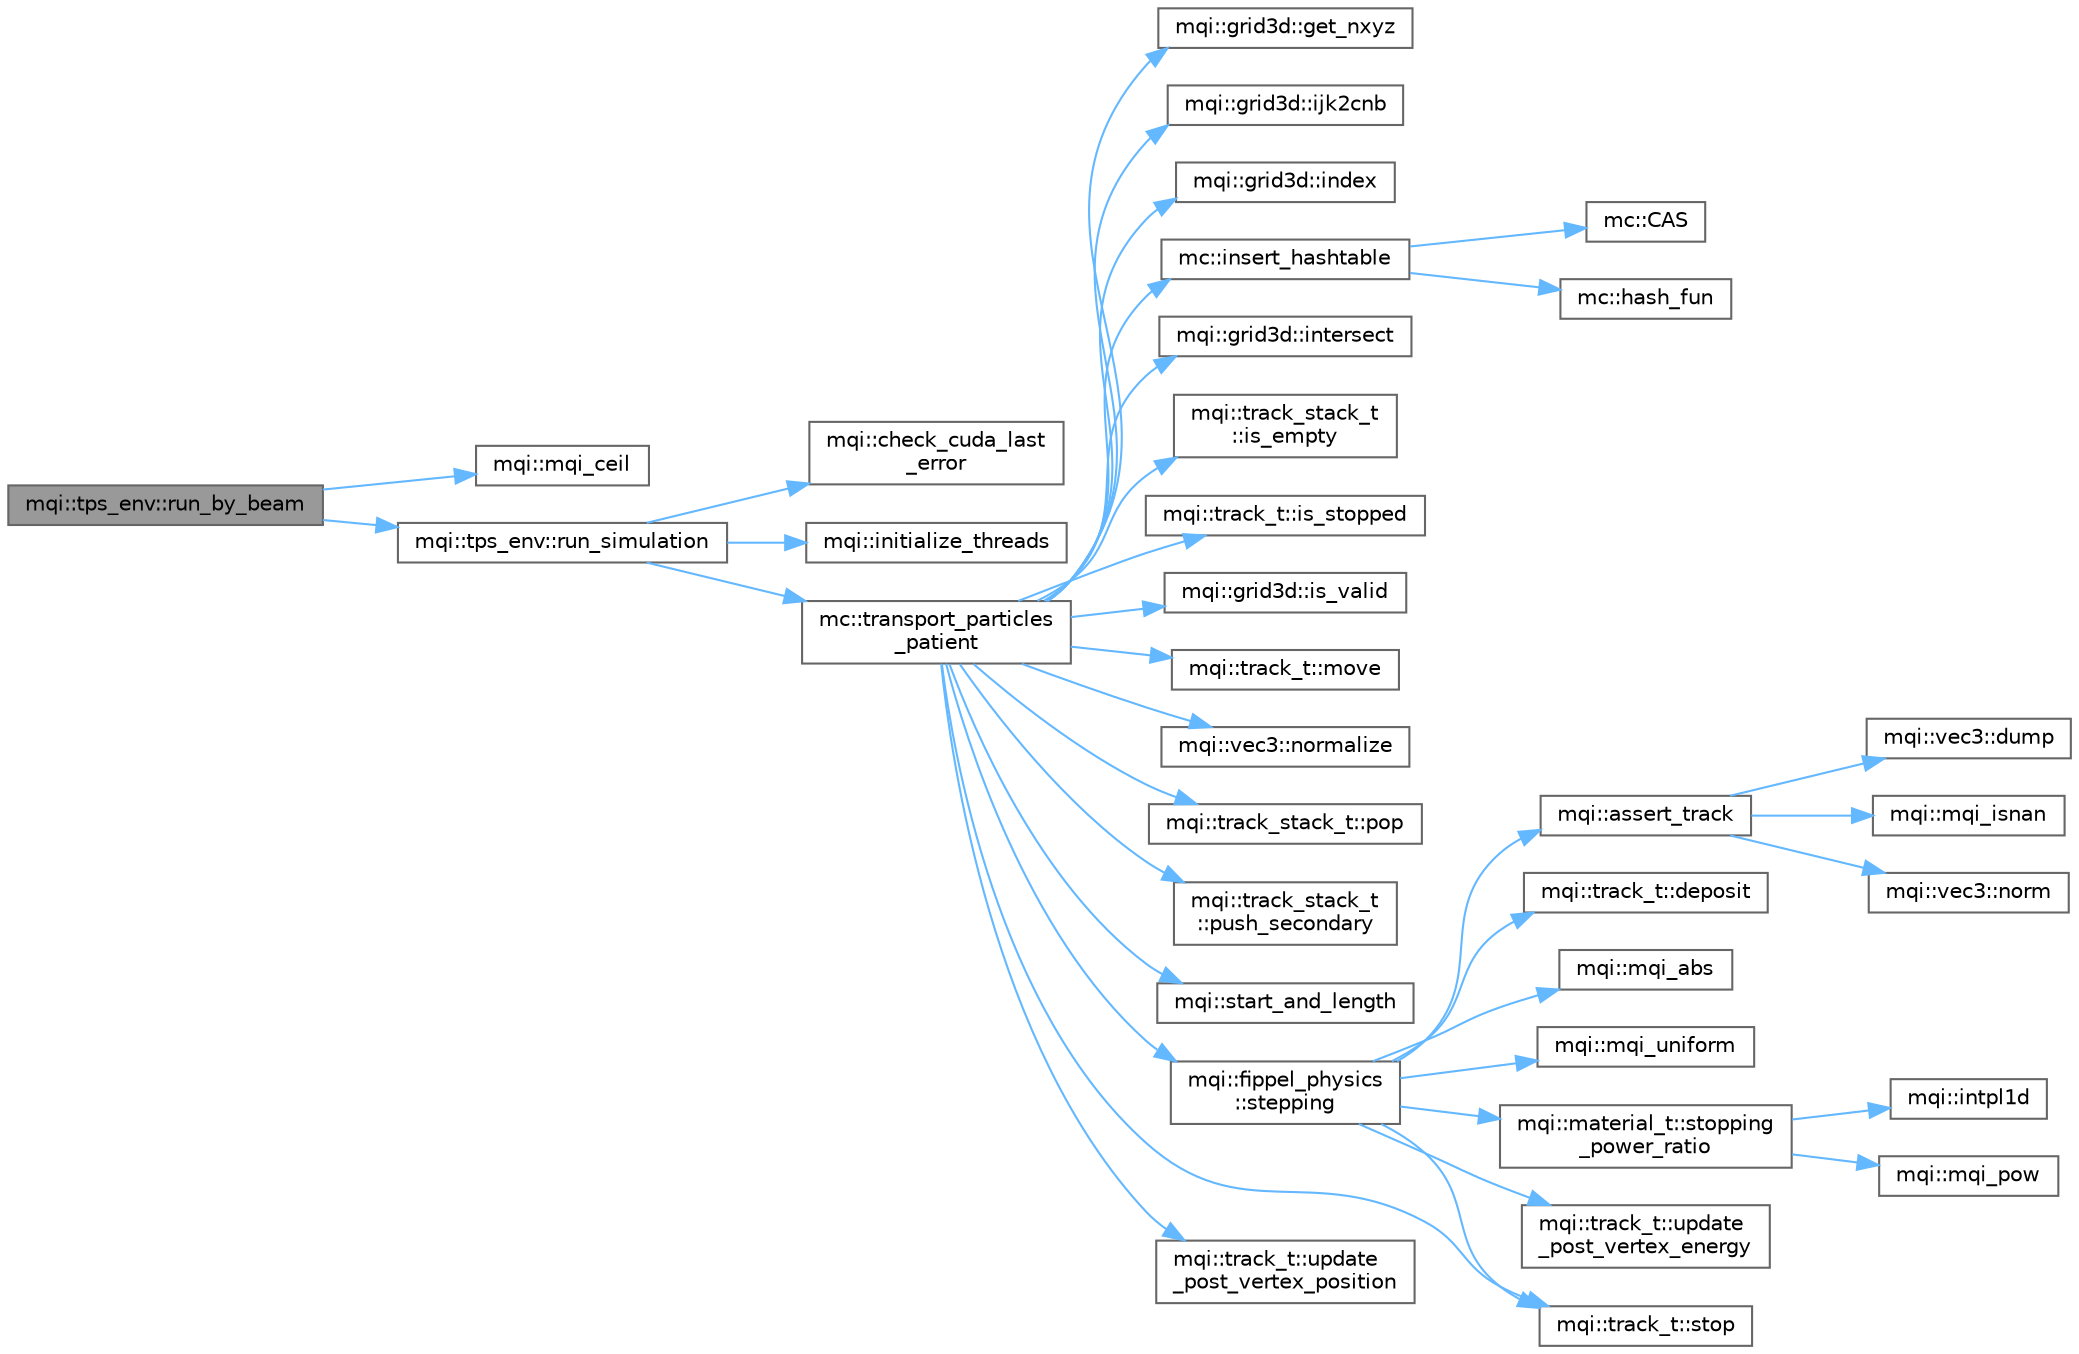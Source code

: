 digraph "mqi::tps_env::run_by_beam"
{
 // LATEX_PDF_SIZE
  bgcolor="transparent";
  edge [fontname=Helvetica,fontsize=10,labelfontname=Helvetica,labelfontsize=10];
  node [fontname=Helvetica,fontsize=10,shape=box,height=0.2,width=0.4];
  rankdir="LR";
  Node1 [id="Node000001",label="mqi::tps_env::run_by_beam",height=0.2,width=0.4,color="gray40", fillcolor="grey60", style="filled", fontcolor="black",tooltip="Runs the simulation on a per-beam basis."];
  Node1 -> Node2 [id="edge1_Node000001_Node000002",color="steelblue1",style="solid",tooltip=" "];
  Node2 [id="Node000002",label="mqi::mqi_ceil",height=0.2,width=0.4,color="grey40", fillcolor="white", style="filled",URL="$namespacemqi.html#aee3f02e2a711cdc6833a040492f7fc7d",tooltip="Calculates the ceiling of a number. Wrapper for ceil or ceilf."];
  Node1 -> Node3 [id="edge2_Node000001_Node000003",color="steelblue1",style="solid",tooltip=" "];
  Node3 [id="Node000003",label="mqi::tps_env::run_simulation",height=0.2,width=0.4,color="grey40", fillcolor="white", style="filled",URL="$classmqi_1_1tps__env.html#adcf39a30ee258747d918e5ba5b3c8ddb",tooltip="Runs a batch of the simulation."];
  Node3 -> Node4 [id="edge3_Node000003_Node000004",color="steelblue1",style="solid",tooltip=" "];
  Node4 [id="Node000004",label="mqi::check_cuda_last\l_error",height=0.2,width=0.4,color="grey40", fillcolor="white", style="filled",URL="$namespacemqi.html#a9fd7d7da4b085c3866d492ae78576597",tooltip="Checks for any asynchronous errors returned by the CUDA runtime."];
  Node3 -> Node5 [id="edge4_Node000003_Node000005",color="steelblue1",style="solid",tooltip=" "];
  Node5 [id="Node000005",label="mqi::initialize_threads",height=0.2,width=0.4,color="grey40", fillcolor="white", style="filled",URL="$namespacemqi.html#aaa7cca28b017d7716999a779df765956",tooltip="Initializes an array of thread-local data structures, primarily for seeding random number generators."];
  Node3 -> Node6 [id="edge5_Node000003_Node000006",color="steelblue1",style="solid",tooltip=" "];
  Node6 [id="Node000006",label="mc::transport_particles\l_patient",height=0.2,width=0.4,color="grey40", fillcolor="white", style="filled",URL="$namespacemc.html#ad4274be120fe0d5fd68795d74fc1770d",tooltip="CUDA kernel for transporting particles through a patient geometry."];
  Node6 -> Node7 [id="edge6_Node000006_Node000007",color="steelblue1",style="solid",tooltip=" "];
  Node7 [id="Node000007",label="mqi::grid3d::get_nxyz",height=0.2,width=0.4,color="grey40", fillcolor="white", style="filled",URL="$classmqi_1_1grid3d.html#ad2ce2ce3583b02a860b0ba883418c924",tooltip="Gets the dimensions of the grid (number of voxels)."];
  Node6 -> Node8 [id="edge7_Node000006_Node000008",color="steelblue1",style="solid",tooltip=" "];
  Node8 [id="Node000008",label="mqi::grid3d::ijk2cnb",height=0.2,width=0.4,color="grey40", fillcolor="white", style="filled",URL="$classmqi_1_1grid3d.html#a124ac978806168aacfa923fdd3c30815",tooltip="Converts a 3D index (i,j,k) to a 1D flattened index (\"copy number\")."];
  Node6 -> Node9 [id="edge8_Node000006_Node000009",color="steelblue1",style="solid",tooltip=" "];
  Node9 [id="Node000009",label="mqi::grid3d::index",height=0.2,width=0.4,color="grey40", fillcolor="white", style="filled",URL="$classmqi_1_1grid3d.html#a96b33890b3faf15de1aa20be853ee6c7",tooltip="Finds the 3D index of the voxel containing a given point."];
  Node6 -> Node10 [id="edge9_Node000006_Node000010",color="steelblue1",style="solid",tooltip=" "];
  Node10 [id="Node000010",label="mc::insert_hashtable",height=0.2,width=0.4,color="grey40", fillcolor="white", style="filled",URL="$namespacemc.html#a4d16a19d1406115aa75fbd7e06670f84",tooltip="Inserts a key-value pair into a hash table using atomic operations."];
  Node10 -> Node11 [id="edge10_Node000010_Node000011",color="steelblue1",style="solid",tooltip=" "];
  Node11 [id="Node000011",label="mc::CAS",height=0.2,width=0.4,color="grey40", fillcolor="white", style="filled",URL="$namespacemc.html#ac343b389812d2aba25bf1233416b35ff",tooltip="A simple Compare-And-Swap (CAS) operation for host-side execution."];
  Node10 -> Node12 [id="edge11_Node000010_Node000012",color="steelblue1",style="solid",tooltip=" "];
  Node12 [id="Node000012",label="mc::hash_fun",height=0.2,width=0.4,color="grey40", fillcolor="white", style="filled",URL="$namespacemc.html#aeda38c700feaf84726eb815121b99f52",tooltip="A hash function to map two keys to a slot in a hash table."];
  Node6 -> Node13 [id="edge12_Node000006_Node000013",color="steelblue1",style="solid",tooltip=" "];
  Node13 [id="Node000013",label="mqi::grid3d::intersect",height=0.2,width=0.4,color="grey40", fillcolor="white", style="filled",URL="$classmqi_1_1grid3d.html#ac3eacc47abd7206b761b2d13db7cf7b1",tooltip="Calculates the intersection of a ray with the boundaries of the current voxel."];
  Node6 -> Node14 [id="edge13_Node000006_Node000014",color="steelblue1",style="solid",tooltip=" "];
  Node14 [id="Node000014",label="mqi::track_stack_t\l::is_empty",height=0.2,width=0.4,color="grey40", fillcolor="white", style="filled",URL="$classmqi_1_1track__stack__t.html#a990f65c65ed428f8f8e3bd676360e7de",tooltip="Checks if the stack is empty."];
  Node6 -> Node15 [id="edge14_Node000006_Node000015",color="steelblue1",style="solid",tooltip=" "];
  Node15 [id="Node000015",label="mqi::track_t::is_stopped",height=0.2,width=0.4,color="grey40", fillcolor="white", style="filled",URL="$classmqi_1_1track__t.html#a8b3e9c2d3820bb4e6b2221ed46098a85",tooltip="Checks if the track's status is STOPPED."];
  Node6 -> Node16 [id="edge15_Node000006_Node000016",color="steelblue1",style="solid",tooltip=" "];
  Node16 [id="Node000016",label="mqi::grid3d::is_valid",height=0.2,width=0.4,color="grey40", fillcolor="white", style="filled",URL="$classmqi_1_1grid3d.html#a7e917968d3996f7eb1e75397e9dbd81b",tooltip="Checks if a given 3D index is within the valid grid boundaries."];
  Node6 -> Node17 [id="edge16_Node000006_Node000017",color="steelblue1",style="solid",tooltip=" "];
  Node17 [id="Node000017",label="mqi::track_t::move",height=0.2,width=0.4,color="grey40", fillcolor="white", style="filled",URL="$classmqi_1_1track__t.html#a27665f7a0784424157f5d17826951145",tooltip="Finalizes the current step and prepares for the next one."];
  Node6 -> Node18 [id="edge17_Node000006_Node000018",color="steelblue1",style="solid",tooltip=" "];
  Node18 [id="Node000018",label="mqi::vec3::normalize",height=0.2,width=0.4,color="grey40", fillcolor="white", style="filled",URL="$classmqi_1_1vec3.html#ac0bb2cebe4fbfbed9155262841c426f9",tooltip="Normalizes the vector to unit length."];
  Node6 -> Node19 [id="edge18_Node000006_Node000019",color="steelblue1",style="solid",tooltip=" "];
  Node19 [id="Node000019",label="mqi::track_stack_t::pop",height=0.2,width=0.4,color="grey40", fillcolor="white", style="filled",URL="$classmqi_1_1track__stack__t.html#af69d582704419d0d12c5d441d9df9676",tooltip="Removes and returns the track from the top of the stack."];
  Node6 -> Node20 [id="edge19_Node000006_Node000020",color="steelblue1",style="solid",tooltip=" "];
  Node20 [id="Node000020",label="mqi::track_stack_t\l::push_secondary",height=0.2,width=0.4,color="grey40", fillcolor="white", style="filled",URL="$classmqi_1_1track__stack__t.html#a54dd3bc633b0c06c1ffa671a2e219d9e",tooltip="Pushes a secondary track onto the top of the stack."];
  Node6 -> Node21 [id="edge20_Node000006_Node000021",color="steelblue1",style="solid",tooltip=" "];
  Node21 [id="Node000021",label="mqi::start_and_length",height=0.2,width=0.4,color="grey40", fillcolor="white", style="filled",URL="$namespacemqi.html#a5874eaa37c0b37f218da6afb747babd3",tooltip="Calculates the starting index and number of jobs for a specific thread."];
  Node6 -> Node22 [id="edge21_Node000006_Node000022",color="steelblue1",style="solid",tooltip=" "];
  Node22 [id="Node000022",label="mqi::fippel_physics\l::stepping",height=0.2,width=0.4,color="grey40", fillcolor="white", style="filled",URL="$classmqi_1_1fippel__physics.html#aec06891380034c07deb8bdd0129faa86",tooltip="Determines the step length and samples discrete interactions for a particle track."];
  Node22 -> Node23 [id="edge22_Node000022_Node000023",color="steelblue1",style="solid",tooltip=" "];
  Node23 [id="Node000023",label="mqi::assert_track",height=0.2,width=0.4,color="grey40", fillcolor="white", style="filled",URL="$namespacemqi.html#ada5de9258b0443c04d0a57c8100887f7",tooltip="A debugging function to assert the validity of a track's direction vectors."];
  Node23 -> Node24 [id="edge23_Node000023_Node000024",color="steelblue1",style="solid",tooltip=" "];
  Node24 [id="Node000024",label="mqi::vec3::dump",height=0.2,width=0.4,color="grey40", fillcolor="white", style="filled",URL="$classmqi_1_1vec3.html#a6f82cc668e61e6a8fc148cd8405e4a56",tooltip="Dumps the vector's components to the console."];
  Node23 -> Node25 [id="edge24_Node000023_Node000025",color="steelblue1",style="solid",tooltip=" "];
  Node25 [id="Node000025",label="mqi::mqi_isnan",height=0.2,width=0.4,color="grey40", fillcolor="white", style="filled",URL="$namespacemqi.html#aa2bfa018deabf5fdcea5cae1d2ebadf3",tooltip="Checks if a number is NaN (Not a Number). Wrapper for isnan."];
  Node23 -> Node26 [id="edge25_Node000023_Node000026",color="steelblue1",style="solid",tooltip=" "];
  Node26 [id="Node000026",label="mqi::vec3::norm",height=0.2,width=0.4,color="grey40", fillcolor="white", style="filled",URL="$classmqi_1_1vec3.html#a88e9972678dec2310a6ca61b5a8c213c",tooltip="Calculates the Euclidean norm (magnitude) of the vector."];
  Node22 -> Node27 [id="edge26_Node000022_Node000027",color="steelblue1",style="solid",tooltip=" "];
  Node27 [id="Node000027",label="mqi::track_t::deposit",height=0.2,width=0.4,color="grey40", fillcolor="white", style="filled",URL="$classmqi_1_1track__t.html#a290ea8891e8dc0acabb00902b4a36883",tooltip="Adds to the total energy deposited in this step."];
  Node22 -> Node28 [id="edge27_Node000022_Node000028",color="steelblue1",style="solid",tooltip=" "];
  Node28 [id="Node000028",label="mqi::mqi_abs",height=0.2,width=0.4,color="grey40", fillcolor="white", style="filled",URL="$namespacemqi.html#a984f54d8754349ffce13a4d150076a8b",tooltip="Calculates the absolute value. Wrapper for abs or fabs."];
  Node22 -> Node29 [id="edge28_Node000022_Node000029",color="steelblue1",style="solid",tooltip=" "];
  Node29 [id="Node000029",label="mqi::mqi_uniform",height=0.2,width=0.4,color="grey40", fillcolor="white", style="filled",URL="$namespacemqi.html#add466ef65529d5cbcb7b8a1ee9b32778",tooltip="Generates a uniformly distributed random number in [0, 1)."];
  Node22 -> Node30 [id="edge29_Node000022_Node000030",color="steelblue1",style="solid",tooltip=" "];
  Node30 [id="Node000030",label="mqi::track_t::stop",height=0.2,width=0.4,color="grey40", fillcolor="white", style="filled",URL="$classmqi_1_1track__t.html#a2fb6ed4e1f15b65001795da2f135b53a",tooltip="Sets the track's status to STOPPED, ending its transport."];
  Node22 -> Node31 [id="edge30_Node000022_Node000031",color="steelblue1",style="solid",tooltip=" "];
  Node31 [id="Node000031",label="mqi::material_t::stopping\l_power_ratio",height=0.2,width=0.4,color="grey40", fillcolor="white", style="filled",URL="$classmqi_1_1material__t.html#a7c3595f2fd822f213dee88a41af28e2b",tooltip="Calculates the stopping power ratio of the material relative to water."];
  Node31 -> Node32 [id="edge31_Node000031_Node000032",color="steelblue1",style="solid",tooltip=" "];
  Node32 [id="Node000032",label="mqi::intpl1d",height=0.2,width=0.4,color="grey40", fillcolor="white", style="filled",URL="$namespacemqi.html#a3056e4aa71c04575840237dbfe35b397",tooltip="Performs 1D linear interpolation."];
  Node31 -> Node33 [id="edge32_Node000031_Node000033",color="steelblue1",style="solid",tooltip=" "];
  Node33 [id="Node000033",label="mqi::mqi_pow",height=0.2,width=0.4,color="grey40", fillcolor="white", style="filled",URL="$namespacemqi.html#a3da16fe5ac4fb84d05d6d1620464667e",tooltip="Calculates a number raised to a power. Wrapper for pow or powf."];
  Node22 -> Node34 [id="edge33_Node000022_Node000034",color="steelblue1",style="solid",tooltip=" "];
  Node34 [id="Node000034",label="mqi::track_t::update\l_post_vertex_energy",height=0.2,width=0.4,color="grey40", fillcolor="white", style="filled",URL="$classmqi_1_1track__t.html#a2eb7b29246c1aea2981446380531c1f0",tooltip="Updates the post-step kinetic energy after an energy loss event."];
  Node6 -> Node30 [id="edge34_Node000006_Node000030",color="steelblue1",style="solid",tooltip=" "];
  Node6 -> Node35 [id="edge35_Node000006_Node000035",color="steelblue1",style="solid",tooltip=" "];
  Node35 [id="Node000035",label="mqi::track_t::update\l_post_vertex_position",height=0.2,width=0.4,color="grey40", fillcolor="white", style="filled",URL="$classmqi_1_1track__t.html#a16a55700e503908c449d110273341459",tooltip="Updates the post-step position after a straight-line transport step."];
}
